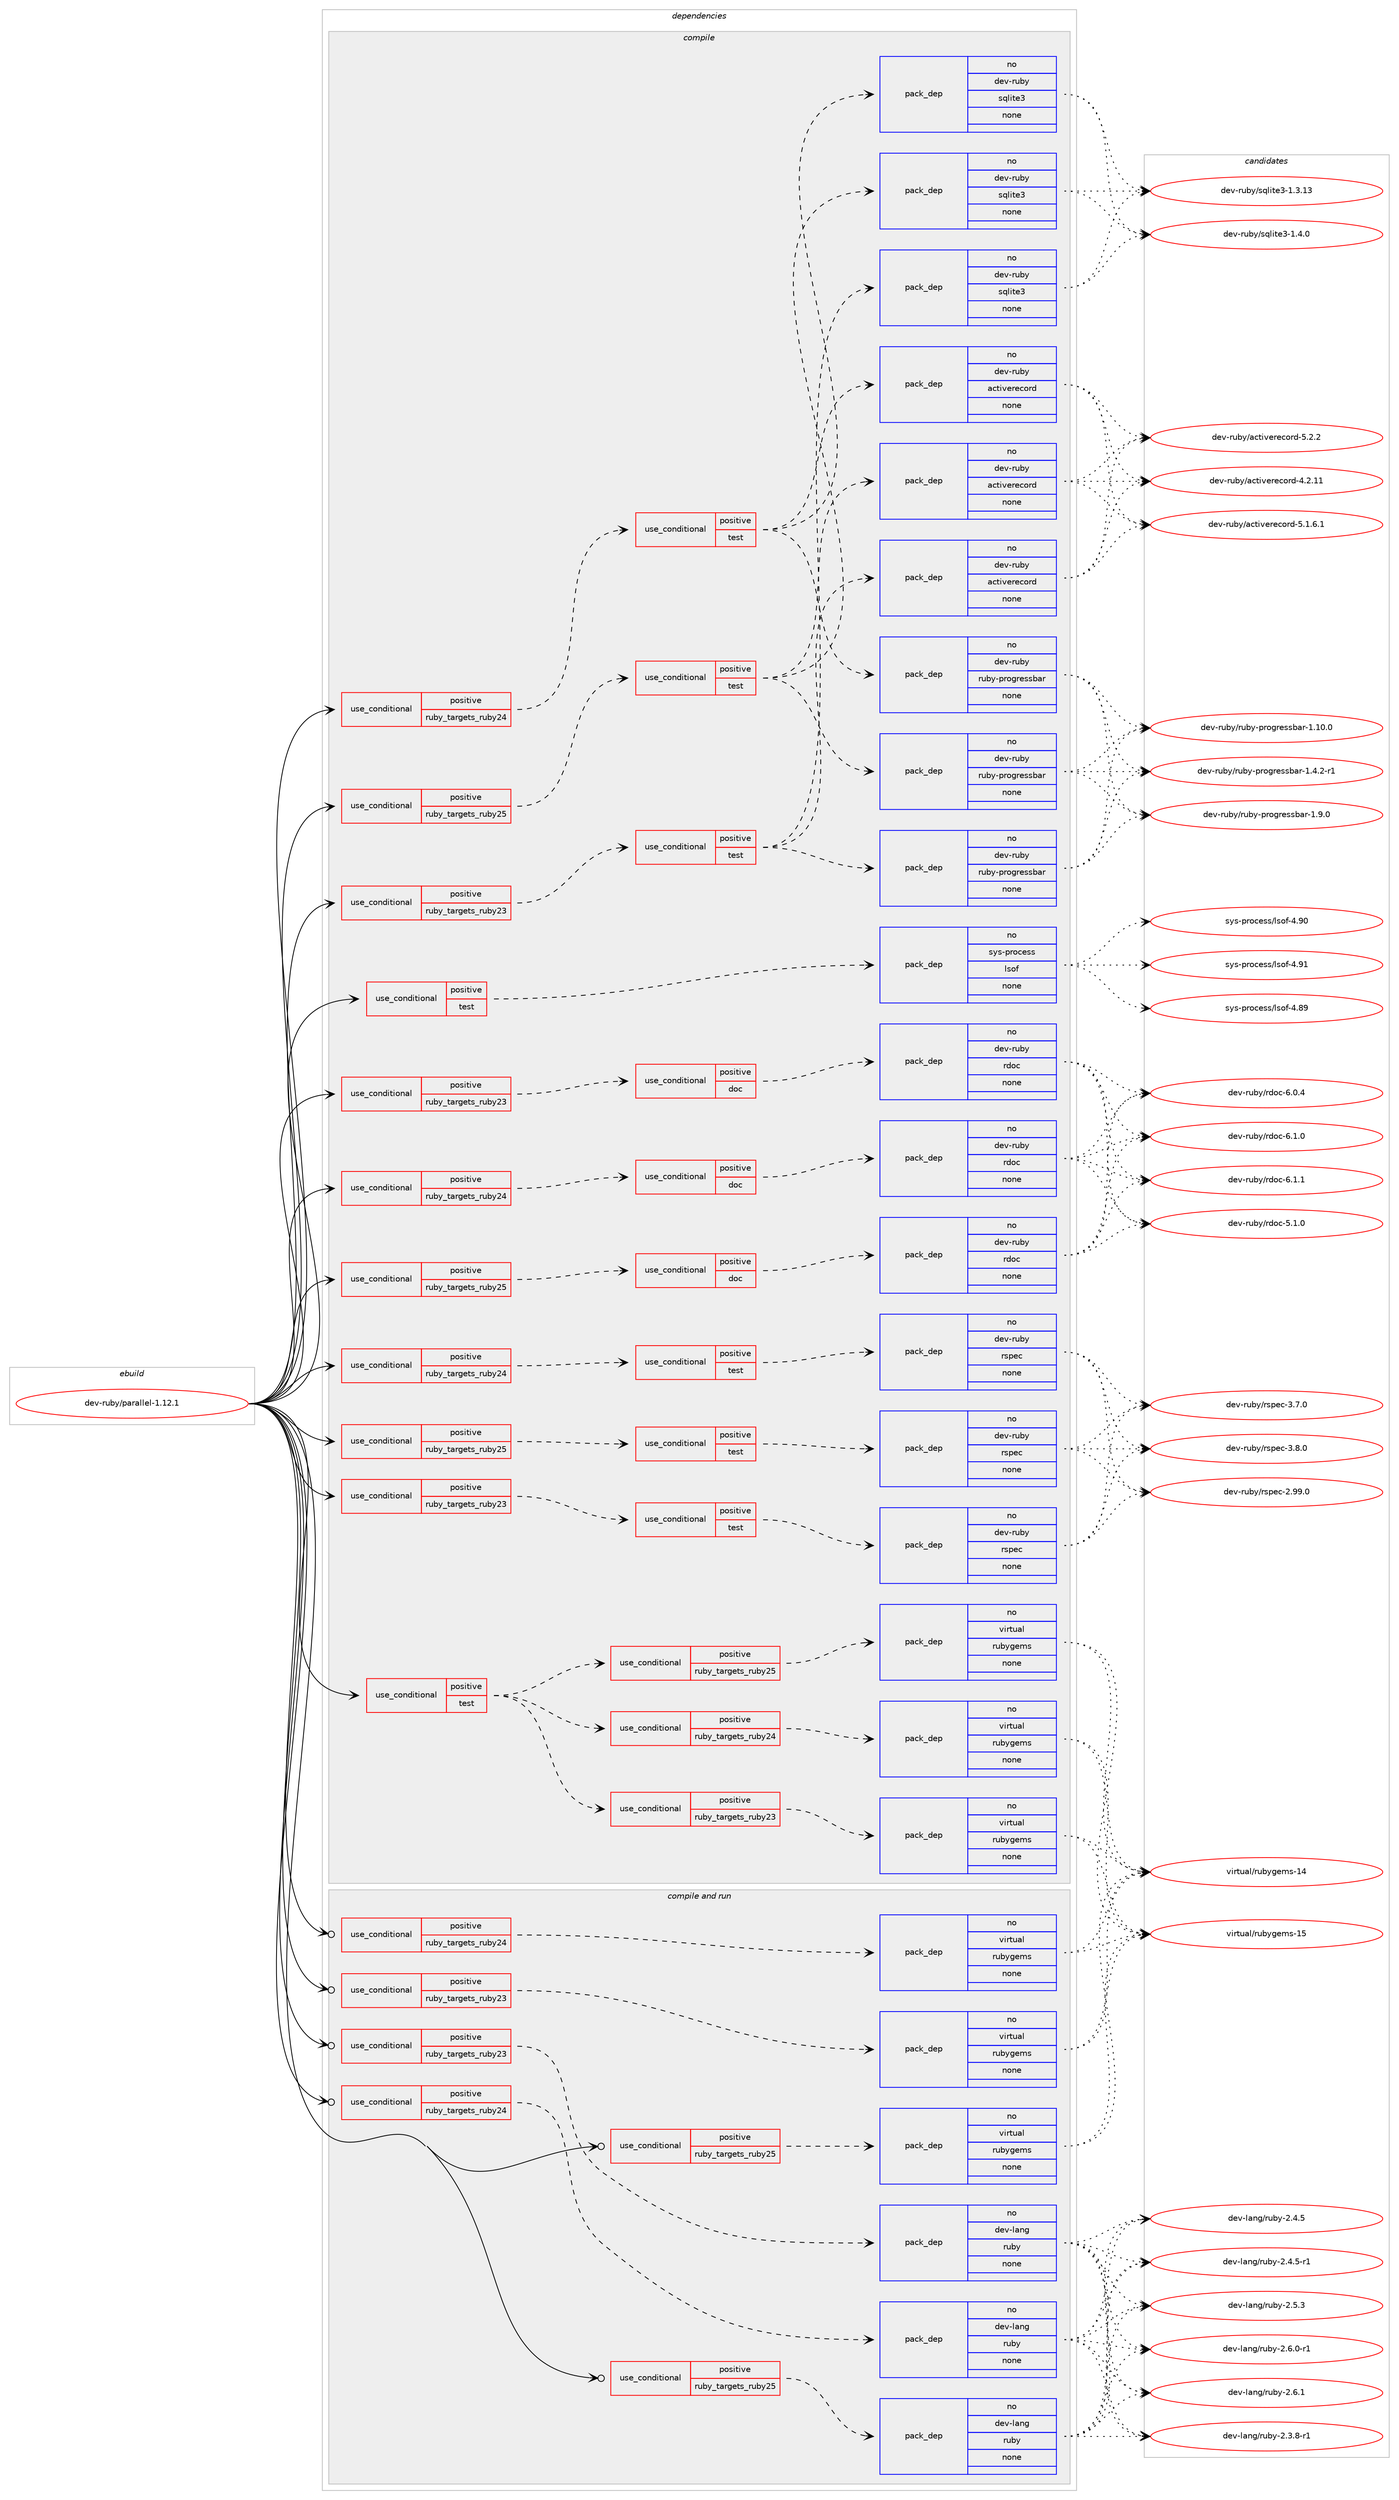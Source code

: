 digraph prolog {

# *************
# Graph options
# *************

newrank=true;
concentrate=true;
compound=true;
graph [rankdir=LR,fontname=Helvetica,fontsize=10,ranksep=1.5];#, ranksep=2.5, nodesep=0.2];
edge  [arrowhead=vee];
node  [fontname=Helvetica,fontsize=10];

# **********
# The ebuild
# **********

subgraph cluster_leftcol {
color=gray;
rank=same;
label=<<i>ebuild</i>>;
id [label="dev-ruby/parallel-1.12.1", color=red, width=4, href="../dev-ruby/parallel-1.12.1.svg"];
}

# ****************
# The dependencies
# ****************

subgraph cluster_midcol {
color=gray;
label=<<i>dependencies</i>>;
subgraph cluster_compile {
fillcolor="#eeeeee";
style=filled;
label=<<i>compile</i>>;
subgraph cond408557 {
dependency1509950 [label=<<TABLE BORDER="0" CELLBORDER="1" CELLSPACING="0" CELLPADDING="4"><TR><TD ROWSPAN="3" CELLPADDING="10">use_conditional</TD></TR><TR><TD>positive</TD></TR><TR><TD>ruby_targets_ruby23</TD></TR></TABLE>>, shape=none, color=red];
subgraph cond408558 {
dependency1509951 [label=<<TABLE BORDER="0" CELLBORDER="1" CELLSPACING="0" CELLPADDING="4"><TR><TD ROWSPAN="3" CELLPADDING="10">use_conditional</TD></TR><TR><TD>positive</TD></TR><TR><TD>doc</TD></TR></TABLE>>, shape=none, color=red];
subgraph pack1077887 {
dependency1509952 [label=<<TABLE BORDER="0" CELLBORDER="1" CELLSPACING="0" CELLPADDING="4" WIDTH="220"><TR><TD ROWSPAN="6" CELLPADDING="30">pack_dep</TD></TR><TR><TD WIDTH="110">no</TD></TR><TR><TD>dev-ruby</TD></TR><TR><TD>rdoc</TD></TR><TR><TD>none</TD></TR><TR><TD></TD></TR></TABLE>>, shape=none, color=blue];
}
dependency1509951:e -> dependency1509952:w [weight=20,style="dashed",arrowhead="vee"];
}
dependency1509950:e -> dependency1509951:w [weight=20,style="dashed",arrowhead="vee"];
}
id:e -> dependency1509950:w [weight=20,style="solid",arrowhead="vee"];
subgraph cond408559 {
dependency1509953 [label=<<TABLE BORDER="0" CELLBORDER="1" CELLSPACING="0" CELLPADDING="4"><TR><TD ROWSPAN="3" CELLPADDING="10">use_conditional</TD></TR><TR><TD>positive</TD></TR><TR><TD>ruby_targets_ruby23</TD></TR></TABLE>>, shape=none, color=red];
subgraph cond408560 {
dependency1509954 [label=<<TABLE BORDER="0" CELLBORDER="1" CELLSPACING="0" CELLPADDING="4"><TR><TD ROWSPAN="3" CELLPADDING="10">use_conditional</TD></TR><TR><TD>positive</TD></TR><TR><TD>test</TD></TR></TABLE>>, shape=none, color=red];
subgraph pack1077888 {
dependency1509955 [label=<<TABLE BORDER="0" CELLBORDER="1" CELLSPACING="0" CELLPADDING="4" WIDTH="220"><TR><TD ROWSPAN="6" CELLPADDING="30">pack_dep</TD></TR><TR><TD WIDTH="110">no</TD></TR><TR><TD>dev-ruby</TD></TR><TR><TD>rspec</TD></TR><TR><TD>none</TD></TR><TR><TD></TD></TR></TABLE>>, shape=none, color=blue];
}
dependency1509954:e -> dependency1509955:w [weight=20,style="dashed",arrowhead="vee"];
}
dependency1509953:e -> dependency1509954:w [weight=20,style="dashed",arrowhead="vee"];
}
id:e -> dependency1509953:w [weight=20,style="solid",arrowhead="vee"];
subgraph cond408561 {
dependency1509956 [label=<<TABLE BORDER="0" CELLBORDER="1" CELLSPACING="0" CELLPADDING="4"><TR><TD ROWSPAN="3" CELLPADDING="10">use_conditional</TD></TR><TR><TD>positive</TD></TR><TR><TD>ruby_targets_ruby23</TD></TR></TABLE>>, shape=none, color=red];
subgraph cond408562 {
dependency1509957 [label=<<TABLE BORDER="0" CELLBORDER="1" CELLSPACING="0" CELLPADDING="4"><TR><TD ROWSPAN="3" CELLPADDING="10">use_conditional</TD></TR><TR><TD>positive</TD></TR><TR><TD>test</TD></TR></TABLE>>, shape=none, color=red];
subgraph pack1077889 {
dependency1509958 [label=<<TABLE BORDER="0" CELLBORDER="1" CELLSPACING="0" CELLPADDING="4" WIDTH="220"><TR><TD ROWSPAN="6" CELLPADDING="30">pack_dep</TD></TR><TR><TD WIDTH="110">no</TD></TR><TR><TD>dev-ruby</TD></TR><TR><TD>ruby-progressbar</TD></TR><TR><TD>none</TD></TR><TR><TD></TD></TR></TABLE>>, shape=none, color=blue];
}
dependency1509957:e -> dependency1509958:w [weight=20,style="dashed",arrowhead="vee"];
subgraph pack1077890 {
dependency1509959 [label=<<TABLE BORDER="0" CELLBORDER="1" CELLSPACING="0" CELLPADDING="4" WIDTH="220"><TR><TD ROWSPAN="6" CELLPADDING="30">pack_dep</TD></TR><TR><TD WIDTH="110">no</TD></TR><TR><TD>dev-ruby</TD></TR><TR><TD>activerecord</TD></TR><TR><TD>none</TD></TR><TR><TD></TD></TR></TABLE>>, shape=none, color=blue];
}
dependency1509957:e -> dependency1509959:w [weight=20,style="dashed",arrowhead="vee"];
subgraph pack1077891 {
dependency1509960 [label=<<TABLE BORDER="0" CELLBORDER="1" CELLSPACING="0" CELLPADDING="4" WIDTH="220"><TR><TD ROWSPAN="6" CELLPADDING="30">pack_dep</TD></TR><TR><TD WIDTH="110">no</TD></TR><TR><TD>dev-ruby</TD></TR><TR><TD>sqlite3</TD></TR><TR><TD>none</TD></TR><TR><TD></TD></TR></TABLE>>, shape=none, color=blue];
}
dependency1509957:e -> dependency1509960:w [weight=20,style="dashed",arrowhead="vee"];
}
dependency1509956:e -> dependency1509957:w [weight=20,style="dashed",arrowhead="vee"];
}
id:e -> dependency1509956:w [weight=20,style="solid",arrowhead="vee"];
subgraph cond408563 {
dependency1509961 [label=<<TABLE BORDER="0" CELLBORDER="1" CELLSPACING="0" CELLPADDING="4"><TR><TD ROWSPAN="3" CELLPADDING="10">use_conditional</TD></TR><TR><TD>positive</TD></TR><TR><TD>ruby_targets_ruby24</TD></TR></TABLE>>, shape=none, color=red];
subgraph cond408564 {
dependency1509962 [label=<<TABLE BORDER="0" CELLBORDER="1" CELLSPACING="0" CELLPADDING="4"><TR><TD ROWSPAN="3" CELLPADDING="10">use_conditional</TD></TR><TR><TD>positive</TD></TR><TR><TD>doc</TD></TR></TABLE>>, shape=none, color=red];
subgraph pack1077892 {
dependency1509963 [label=<<TABLE BORDER="0" CELLBORDER="1" CELLSPACING="0" CELLPADDING="4" WIDTH="220"><TR><TD ROWSPAN="6" CELLPADDING="30">pack_dep</TD></TR><TR><TD WIDTH="110">no</TD></TR><TR><TD>dev-ruby</TD></TR><TR><TD>rdoc</TD></TR><TR><TD>none</TD></TR><TR><TD></TD></TR></TABLE>>, shape=none, color=blue];
}
dependency1509962:e -> dependency1509963:w [weight=20,style="dashed",arrowhead="vee"];
}
dependency1509961:e -> dependency1509962:w [weight=20,style="dashed",arrowhead="vee"];
}
id:e -> dependency1509961:w [weight=20,style="solid",arrowhead="vee"];
subgraph cond408565 {
dependency1509964 [label=<<TABLE BORDER="0" CELLBORDER="1" CELLSPACING="0" CELLPADDING="4"><TR><TD ROWSPAN="3" CELLPADDING="10">use_conditional</TD></TR><TR><TD>positive</TD></TR><TR><TD>ruby_targets_ruby24</TD></TR></TABLE>>, shape=none, color=red];
subgraph cond408566 {
dependency1509965 [label=<<TABLE BORDER="0" CELLBORDER="1" CELLSPACING="0" CELLPADDING="4"><TR><TD ROWSPAN="3" CELLPADDING="10">use_conditional</TD></TR><TR><TD>positive</TD></TR><TR><TD>test</TD></TR></TABLE>>, shape=none, color=red];
subgraph pack1077893 {
dependency1509966 [label=<<TABLE BORDER="0" CELLBORDER="1" CELLSPACING="0" CELLPADDING="4" WIDTH="220"><TR><TD ROWSPAN="6" CELLPADDING="30">pack_dep</TD></TR><TR><TD WIDTH="110">no</TD></TR><TR><TD>dev-ruby</TD></TR><TR><TD>rspec</TD></TR><TR><TD>none</TD></TR><TR><TD></TD></TR></TABLE>>, shape=none, color=blue];
}
dependency1509965:e -> dependency1509966:w [weight=20,style="dashed",arrowhead="vee"];
}
dependency1509964:e -> dependency1509965:w [weight=20,style="dashed",arrowhead="vee"];
}
id:e -> dependency1509964:w [weight=20,style="solid",arrowhead="vee"];
subgraph cond408567 {
dependency1509967 [label=<<TABLE BORDER="0" CELLBORDER="1" CELLSPACING="0" CELLPADDING="4"><TR><TD ROWSPAN="3" CELLPADDING="10">use_conditional</TD></TR><TR><TD>positive</TD></TR><TR><TD>ruby_targets_ruby24</TD></TR></TABLE>>, shape=none, color=red];
subgraph cond408568 {
dependency1509968 [label=<<TABLE BORDER="0" CELLBORDER="1" CELLSPACING="0" CELLPADDING="4"><TR><TD ROWSPAN="3" CELLPADDING="10">use_conditional</TD></TR><TR><TD>positive</TD></TR><TR><TD>test</TD></TR></TABLE>>, shape=none, color=red];
subgraph pack1077894 {
dependency1509969 [label=<<TABLE BORDER="0" CELLBORDER="1" CELLSPACING="0" CELLPADDING="4" WIDTH="220"><TR><TD ROWSPAN="6" CELLPADDING="30">pack_dep</TD></TR><TR><TD WIDTH="110">no</TD></TR><TR><TD>dev-ruby</TD></TR><TR><TD>ruby-progressbar</TD></TR><TR><TD>none</TD></TR><TR><TD></TD></TR></TABLE>>, shape=none, color=blue];
}
dependency1509968:e -> dependency1509969:w [weight=20,style="dashed",arrowhead="vee"];
subgraph pack1077895 {
dependency1509970 [label=<<TABLE BORDER="0" CELLBORDER="1" CELLSPACING="0" CELLPADDING="4" WIDTH="220"><TR><TD ROWSPAN="6" CELLPADDING="30">pack_dep</TD></TR><TR><TD WIDTH="110">no</TD></TR><TR><TD>dev-ruby</TD></TR><TR><TD>activerecord</TD></TR><TR><TD>none</TD></TR><TR><TD></TD></TR></TABLE>>, shape=none, color=blue];
}
dependency1509968:e -> dependency1509970:w [weight=20,style="dashed",arrowhead="vee"];
subgraph pack1077896 {
dependency1509971 [label=<<TABLE BORDER="0" CELLBORDER="1" CELLSPACING="0" CELLPADDING="4" WIDTH="220"><TR><TD ROWSPAN="6" CELLPADDING="30">pack_dep</TD></TR><TR><TD WIDTH="110">no</TD></TR><TR><TD>dev-ruby</TD></TR><TR><TD>sqlite3</TD></TR><TR><TD>none</TD></TR><TR><TD></TD></TR></TABLE>>, shape=none, color=blue];
}
dependency1509968:e -> dependency1509971:w [weight=20,style="dashed",arrowhead="vee"];
}
dependency1509967:e -> dependency1509968:w [weight=20,style="dashed",arrowhead="vee"];
}
id:e -> dependency1509967:w [weight=20,style="solid",arrowhead="vee"];
subgraph cond408569 {
dependency1509972 [label=<<TABLE BORDER="0" CELLBORDER="1" CELLSPACING="0" CELLPADDING="4"><TR><TD ROWSPAN="3" CELLPADDING="10">use_conditional</TD></TR><TR><TD>positive</TD></TR><TR><TD>ruby_targets_ruby25</TD></TR></TABLE>>, shape=none, color=red];
subgraph cond408570 {
dependency1509973 [label=<<TABLE BORDER="0" CELLBORDER="1" CELLSPACING="0" CELLPADDING="4"><TR><TD ROWSPAN="3" CELLPADDING="10">use_conditional</TD></TR><TR><TD>positive</TD></TR><TR><TD>doc</TD></TR></TABLE>>, shape=none, color=red];
subgraph pack1077897 {
dependency1509974 [label=<<TABLE BORDER="0" CELLBORDER="1" CELLSPACING="0" CELLPADDING="4" WIDTH="220"><TR><TD ROWSPAN="6" CELLPADDING="30">pack_dep</TD></TR><TR><TD WIDTH="110">no</TD></TR><TR><TD>dev-ruby</TD></TR><TR><TD>rdoc</TD></TR><TR><TD>none</TD></TR><TR><TD></TD></TR></TABLE>>, shape=none, color=blue];
}
dependency1509973:e -> dependency1509974:w [weight=20,style="dashed",arrowhead="vee"];
}
dependency1509972:e -> dependency1509973:w [weight=20,style="dashed",arrowhead="vee"];
}
id:e -> dependency1509972:w [weight=20,style="solid",arrowhead="vee"];
subgraph cond408571 {
dependency1509975 [label=<<TABLE BORDER="0" CELLBORDER="1" CELLSPACING="0" CELLPADDING="4"><TR><TD ROWSPAN="3" CELLPADDING="10">use_conditional</TD></TR><TR><TD>positive</TD></TR><TR><TD>ruby_targets_ruby25</TD></TR></TABLE>>, shape=none, color=red];
subgraph cond408572 {
dependency1509976 [label=<<TABLE BORDER="0" CELLBORDER="1" CELLSPACING="0" CELLPADDING="4"><TR><TD ROWSPAN="3" CELLPADDING="10">use_conditional</TD></TR><TR><TD>positive</TD></TR><TR><TD>test</TD></TR></TABLE>>, shape=none, color=red];
subgraph pack1077898 {
dependency1509977 [label=<<TABLE BORDER="0" CELLBORDER="1" CELLSPACING="0" CELLPADDING="4" WIDTH="220"><TR><TD ROWSPAN="6" CELLPADDING="30">pack_dep</TD></TR><TR><TD WIDTH="110">no</TD></TR><TR><TD>dev-ruby</TD></TR><TR><TD>rspec</TD></TR><TR><TD>none</TD></TR><TR><TD></TD></TR></TABLE>>, shape=none, color=blue];
}
dependency1509976:e -> dependency1509977:w [weight=20,style="dashed",arrowhead="vee"];
}
dependency1509975:e -> dependency1509976:w [weight=20,style="dashed",arrowhead="vee"];
}
id:e -> dependency1509975:w [weight=20,style="solid",arrowhead="vee"];
subgraph cond408573 {
dependency1509978 [label=<<TABLE BORDER="0" CELLBORDER="1" CELLSPACING="0" CELLPADDING="4"><TR><TD ROWSPAN="3" CELLPADDING="10">use_conditional</TD></TR><TR><TD>positive</TD></TR><TR><TD>ruby_targets_ruby25</TD></TR></TABLE>>, shape=none, color=red];
subgraph cond408574 {
dependency1509979 [label=<<TABLE BORDER="0" CELLBORDER="1" CELLSPACING="0" CELLPADDING="4"><TR><TD ROWSPAN="3" CELLPADDING="10">use_conditional</TD></TR><TR><TD>positive</TD></TR><TR><TD>test</TD></TR></TABLE>>, shape=none, color=red];
subgraph pack1077899 {
dependency1509980 [label=<<TABLE BORDER="0" CELLBORDER="1" CELLSPACING="0" CELLPADDING="4" WIDTH="220"><TR><TD ROWSPAN="6" CELLPADDING="30">pack_dep</TD></TR><TR><TD WIDTH="110">no</TD></TR><TR><TD>dev-ruby</TD></TR><TR><TD>ruby-progressbar</TD></TR><TR><TD>none</TD></TR><TR><TD></TD></TR></TABLE>>, shape=none, color=blue];
}
dependency1509979:e -> dependency1509980:w [weight=20,style="dashed",arrowhead="vee"];
subgraph pack1077900 {
dependency1509981 [label=<<TABLE BORDER="0" CELLBORDER="1" CELLSPACING="0" CELLPADDING="4" WIDTH="220"><TR><TD ROWSPAN="6" CELLPADDING="30">pack_dep</TD></TR><TR><TD WIDTH="110">no</TD></TR><TR><TD>dev-ruby</TD></TR><TR><TD>activerecord</TD></TR><TR><TD>none</TD></TR><TR><TD></TD></TR></TABLE>>, shape=none, color=blue];
}
dependency1509979:e -> dependency1509981:w [weight=20,style="dashed",arrowhead="vee"];
subgraph pack1077901 {
dependency1509982 [label=<<TABLE BORDER="0" CELLBORDER="1" CELLSPACING="0" CELLPADDING="4" WIDTH="220"><TR><TD ROWSPAN="6" CELLPADDING="30">pack_dep</TD></TR><TR><TD WIDTH="110">no</TD></TR><TR><TD>dev-ruby</TD></TR><TR><TD>sqlite3</TD></TR><TR><TD>none</TD></TR><TR><TD></TD></TR></TABLE>>, shape=none, color=blue];
}
dependency1509979:e -> dependency1509982:w [weight=20,style="dashed",arrowhead="vee"];
}
dependency1509978:e -> dependency1509979:w [weight=20,style="dashed",arrowhead="vee"];
}
id:e -> dependency1509978:w [weight=20,style="solid",arrowhead="vee"];
subgraph cond408575 {
dependency1509983 [label=<<TABLE BORDER="0" CELLBORDER="1" CELLSPACING="0" CELLPADDING="4"><TR><TD ROWSPAN="3" CELLPADDING="10">use_conditional</TD></TR><TR><TD>positive</TD></TR><TR><TD>test</TD></TR></TABLE>>, shape=none, color=red];
subgraph cond408576 {
dependency1509984 [label=<<TABLE BORDER="0" CELLBORDER="1" CELLSPACING="0" CELLPADDING="4"><TR><TD ROWSPAN="3" CELLPADDING="10">use_conditional</TD></TR><TR><TD>positive</TD></TR><TR><TD>ruby_targets_ruby23</TD></TR></TABLE>>, shape=none, color=red];
subgraph pack1077902 {
dependency1509985 [label=<<TABLE BORDER="0" CELLBORDER="1" CELLSPACING="0" CELLPADDING="4" WIDTH="220"><TR><TD ROWSPAN="6" CELLPADDING="30">pack_dep</TD></TR><TR><TD WIDTH="110">no</TD></TR><TR><TD>virtual</TD></TR><TR><TD>rubygems</TD></TR><TR><TD>none</TD></TR><TR><TD></TD></TR></TABLE>>, shape=none, color=blue];
}
dependency1509984:e -> dependency1509985:w [weight=20,style="dashed",arrowhead="vee"];
}
dependency1509983:e -> dependency1509984:w [weight=20,style="dashed",arrowhead="vee"];
subgraph cond408577 {
dependency1509986 [label=<<TABLE BORDER="0" CELLBORDER="1" CELLSPACING="0" CELLPADDING="4"><TR><TD ROWSPAN="3" CELLPADDING="10">use_conditional</TD></TR><TR><TD>positive</TD></TR><TR><TD>ruby_targets_ruby24</TD></TR></TABLE>>, shape=none, color=red];
subgraph pack1077903 {
dependency1509987 [label=<<TABLE BORDER="0" CELLBORDER="1" CELLSPACING="0" CELLPADDING="4" WIDTH="220"><TR><TD ROWSPAN="6" CELLPADDING="30">pack_dep</TD></TR><TR><TD WIDTH="110">no</TD></TR><TR><TD>virtual</TD></TR><TR><TD>rubygems</TD></TR><TR><TD>none</TD></TR><TR><TD></TD></TR></TABLE>>, shape=none, color=blue];
}
dependency1509986:e -> dependency1509987:w [weight=20,style="dashed",arrowhead="vee"];
}
dependency1509983:e -> dependency1509986:w [weight=20,style="dashed",arrowhead="vee"];
subgraph cond408578 {
dependency1509988 [label=<<TABLE BORDER="0" CELLBORDER="1" CELLSPACING="0" CELLPADDING="4"><TR><TD ROWSPAN="3" CELLPADDING="10">use_conditional</TD></TR><TR><TD>positive</TD></TR><TR><TD>ruby_targets_ruby25</TD></TR></TABLE>>, shape=none, color=red];
subgraph pack1077904 {
dependency1509989 [label=<<TABLE BORDER="0" CELLBORDER="1" CELLSPACING="0" CELLPADDING="4" WIDTH="220"><TR><TD ROWSPAN="6" CELLPADDING="30">pack_dep</TD></TR><TR><TD WIDTH="110">no</TD></TR><TR><TD>virtual</TD></TR><TR><TD>rubygems</TD></TR><TR><TD>none</TD></TR><TR><TD></TD></TR></TABLE>>, shape=none, color=blue];
}
dependency1509988:e -> dependency1509989:w [weight=20,style="dashed",arrowhead="vee"];
}
dependency1509983:e -> dependency1509988:w [weight=20,style="dashed",arrowhead="vee"];
}
id:e -> dependency1509983:w [weight=20,style="solid",arrowhead="vee"];
subgraph cond408579 {
dependency1509990 [label=<<TABLE BORDER="0" CELLBORDER="1" CELLSPACING="0" CELLPADDING="4"><TR><TD ROWSPAN="3" CELLPADDING="10">use_conditional</TD></TR><TR><TD>positive</TD></TR><TR><TD>test</TD></TR></TABLE>>, shape=none, color=red];
subgraph pack1077905 {
dependency1509991 [label=<<TABLE BORDER="0" CELLBORDER="1" CELLSPACING="0" CELLPADDING="4" WIDTH="220"><TR><TD ROWSPAN="6" CELLPADDING="30">pack_dep</TD></TR><TR><TD WIDTH="110">no</TD></TR><TR><TD>sys-process</TD></TR><TR><TD>lsof</TD></TR><TR><TD>none</TD></TR><TR><TD></TD></TR></TABLE>>, shape=none, color=blue];
}
dependency1509990:e -> dependency1509991:w [weight=20,style="dashed",arrowhead="vee"];
}
id:e -> dependency1509990:w [weight=20,style="solid",arrowhead="vee"];
}
subgraph cluster_compileandrun {
fillcolor="#eeeeee";
style=filled;
label=<<i>compile and run</i>>;
subgraph cond408580 {
dependency1509992 [label=<<TABLE BORDER="0" CELLBORDER="1" CELLSPACING="0" CELLPADDING="4"><TR><TD ROWSPAN="3" CELLPADDING="10">use_conditional</TD></TR><TR><TD>positive</TD></TR><TR><TD>ruby_targets_ruby23</TD></TR></TABLE>>, shape=none, color=red];
subgraph pack1077906 {
dependency1509993 [label=<<TABLE BORDER="0" CELLBORDER="1" CELLSPACING="0" CELLPADDING="4" WIDTH="220"><TR><TD ROWSPAN="6" CELLPADDING="30">pack_dep</TD></TR><TR><TD WIDTH="110">no</TD></TR><TR><TD>dev-lang</TD></TR><TR><TD>ruby</TD></TR><TR><TD>none</TD></TR><TR><TD></TD></TR></TABLE>>, shape=none, color=blue];
}
dependency1509992:e -> dependency1509993:w [weight=20,style="dashed",arrowhead="vee"];
}
id:e -> dependency1509992:w [weight=20,style="solid",arrowhead="odotvee"];
subgraph cond408581 {
dependency1509994 [label=<<TABLE BORDER="0" CELLBORDER="1" CELLSPACING="0" CELLPADDING="4"><TR><TD ROWSPAN="3" CELLPADDING="10">use_conditional</TD></TR><TR><TD>positive</TD></TR><TR><TD>ruby_targets_ruby23</TD></TR></TABLE>>, shape=none, color=red];
subgraph pack1077907 {
dependency1509995 [label=<<TABLE BORDER="0" CELLBORDER="1" CELLSPACING="0" CELLPADDING="4" WIDTH="220"><TR><TD ROWSPAN="6" CELLPADDING="30">pack_dep</TD></TR><TR><TD WIDTH="110">no</TD></TR><TR><TD>virtual</TD></TR><TR><TD>rubygems</TD></TR><TR><TD>none</TD></TR><TR><TD></TD></TR></TABLE>>, shape=none, color=blue];
}
dependency1509994:e -> dependency1509995:w [weight=20,style="dashed",arrowhead="vee"];
}
id:e -> dependency1509994:w [weight=20,style="solid",arrowhead="odotvee"];
subgraph cond408582 {
dependency1509996 [label=<<TABLE BORDER="0" CELLBORDER="1" CELLSPACING="0" CELLPADDING="4"><TR><TD ROWSPAN="3" CELLPADDING="10">use_conditional</TD></TR><TR><TD>positive</TD></TR><TR><TD>ruby_targets_ruby24</TD></TR></TABLE>>, shape=none, color=red];
subgraph pack1077908 {
dependency1509997 [label=<<TABLE BORDER="0" CELLBORDER="1" CELLSPACING="0" CELLPADDING="4" WIDTH="220"><TR><TD ROWSPAN="6" CELLPADDING="30">pack_dep</TD></TR><TR><TD WIDTH="110">no</TD></TR><TR><TD>dev-lang</TD></TR><TR><TD>ruby</TD></TR><TR><TD>none</TD></TR><TR><TD></TD></TR></TABLE>>, shape=none, color=blue];
}
dependency1509996:e -> dependency1509997:w [weight=20,style="dashed",arrowhead="vee"];
}
id:e -> dependency1509996:w [weight=20,style="solid",arrowhead="odotvee"];
subgraph cond408583 {
dependency1509998 [label=<<TABLE BORDER="0" CELLBORDER="1" CELLSPACING="0" CELLPADDING="4"><TR><TD ROWSPAN="3" CELLPADDING="10">use_conditional</TD></TR><TR><TD>positive</TD></TR><TR><TD>ruby_targets_ruby24</TD></TR></TABLE>>, shape=none, color=red];
subgraph pack1077909 {
dependency1509999 [label=<<TABLE BORDER="0" CELLBORDER="1" CELLSPACING="0" CELLPADDING="4" WIDTH="220"><TR><TD ROWSPAN="6" CELLPADDING="30">pack_dep</TD></TR><TR><TD WIDTH="110">no</TD></TR><TR><TD>virtual</TD></TR><TR><TD>rubygems</TD></TR><TR><TD>none</TD></TR><TR><TD></TD></TR></TABLE>>, shape=none, color=blue];
}
dependency1509998:e -> dependency1509999:w [weight=20,style="dashed",arrowhead="vee"];
}
id:e -> dependency1509998:w [weight=20,style="solid",arrowhead="odotvee"];
subgraph cond408584 {
dependency1510000 [label=<<TABLE BORDER="0" CELLBORDER="1" CELLSPACING="0" CELLPADDING="4"><TR><TD ROWSPAN="3" CELLPADDING="10">use_conditional</TD></TR><TR><TD>positive</TD></TR><TR><TD>ruby_targets_ruby25</TD></TR></TABLE>>, shape=none, color=red];
subgraph pack1077910 {
dependency1510001 [label=<<TABLE BORDER="0" CELLBORDER="1" CELLSPACING="0" CELLPADDING="4" WIDTH="220"><TR><TD ROWSPAN="6" CELLPADDING="30">pack_dep</TD></TR><TR><TD WIDTH="110">no</TD></TR><TR><TD>dev-lang</TD></TR><TR><TD>ruby</TD></TR><TR><TD>none</TD></TR><TR><TD></TD></TR></TABLE>>, shape=none, color=blue];
}
dependency1510000:e -> dependency1510001:w [weight=20,style="dashed",arrowhead="vee"];
}
id:e -> dependency1510000:w [weight=20,style="solid",arrowhead="odotvee"];
subgraph cond408585 {
dependency1510002 [label=<<TABLE BORDER="0" CELLBORDER="1" CELLSPACING="0" CELLPADDING="4"><TR><TD ROWSPAN="3" CELLPADDING="10">use_conditional</TD></TR><TR><TD>positive</TD></TR><TR><TD>ruby_targets_ruby25</TD></TR></TABLE>>, shape=none, color=red];
subgraph pack1077911 {
dependency1510003 [label=<<TABLE BORDER="0" CELLBORDER="1" CELLSPACING="0" CELLPADDING="4" WIDTH="220"><TR><TD ROWSPAN="6" CELLPADDING="30">pack_dep</TD></TR><TR><TD WIDTH="110">no</TD></TR><TR><TD>virtual</TD></TR><TR><TD>rubygems</TD></TR><TR><TD>none</TD></TR><TR><TD></TD></TR></TABLE>>, shape=none, color=blue];
}
dependency1510002:e -> dependency1510003:w [weight=20,style="dashed",arrowhead="vee"];
}
id:e -> dependency1510002:w [weight=20,style="solid",arrowhead="odotvee"];
}
subgraph cluster_run {
fillcolor="#eeeeee";
style=filled;
label=<<i>run</i>>;
}
}

# **************
# The candidates
# **************

subgraph cluster_choices {
rank=same;
color=gray;
label=<<i>candidates</i>>;

subgraph choice1077887 {
color=black;
nodesep=1;
choice10010111845114117981214711410011199455346494648 [label="dev-ruby/rdoc-5.1.0", color=red, width=4,href="../dev-ruby/rdoc-5.1.0.svg"];
choice10010111845114117981214711410011199455446484652 [label="dev-ruby/rdoc-6.0.4", color=red, width=4,href="../dev-ruby/rdoc-6.0.4.svg"];
choice10010111845114117981214711410011199455446494648 [label="dev-ruby/rdoc-6.1.0", color=red, width=4,href="../dev-ruby/rdoc-6.1.0.svg"];
choice10010111845114117981214711410011199455446494649 [label="dev-ruby/rdoc-6.1.1", color=red, width=4,href="../dev-ruby/rdoc-6.1.1.svg"];
dependency1509952:e -> choice10010111845114117981214711410011199455346494648:w [style=dotted,weight="100"];
dependency1509952:e -> choice10010111845114117981214711410011199455446484652:w [style=dotted,weight="100"];
dependency1509952:e -> choice10010111845114117981214711410011199455446494648:w [style=dotted,weight="100"];
dependency1509952:e -> choice10010111845114117981214711410011199455446494649:w [style=dotted,weight="100"];
}
subgraph choice1077888 {
color=black;
nodesep=1;
choice1001011184511411798121471141151121019945504657574648 [label="dev-ruby/rspec-2.99.0", color=red, width=4,href="../dev-ruby/rspec-2.99.0.svg"];
choice10010111845114117981214711411511210199455146554648 [label="dev-ruby/rspec-3.7.0", color=red, width=4,href="../dev-ruby/rspec-3.7.0.svg"];
choice10010111845114117981214711411511210199455146564648 [label="dev-ruby/rspec-3.8.0", color=red, width=4,href="../dev-ruby/rspec-3.8.0.svg"];
dependency1509955:e -> choice1001011184511411798121471141151121019945504657574648:w [style=dotted,weight="100"];
dependency1509955:e -> choice10010111845114117981214711411511210199455146554648:w [style=dotted,weight="100"];
dependency1509955:e -> choice10010111845114117981214711411511210199455146564648:w [style=dotted,weight="100"];
}
subgraph choice1077889 {
color=black;
nodesep=1;
choice1001011184511411798121471141179812145112114111103114101115115989711445494649484648 [label="dev-ruby/ruby-progressbar-1.10.0", color=red, width=4,href="../dev-ruby/ruby-progressbar-1.10.0.svg"];
choice100101118451141179812147114117981214511211411110311410111511598971144549465246504511449 [label="dev-ruby/ruby-progressbar-1.4.2-r1", color=red, width=4,href="../dev-ruby/ruby-progressbar-1.4.2-r1.svg"];
choice10010111845114117981214711411798121451121141111031141011151159897114454946574648 [label="dev-ruby/ruby-progressbar-1.9.0", color=red, width=4,href="../dev-ruby/ruby-progressbar-1.9.0.svg"];
dependency1509958:e -> choice1001011184511411798121471141179812145112114111103114101115115989711445494649484648:w [style=dotted,weight="100"];
dependency1509958:e -> choice100101118451141179812147114117981214511211411110311410111511598971144549465246504511449:w [style=dotted,weight="100"];
dependency1509958:e -> choice10010111845114117981214711411798121451121141111031141011151159897114454946574648:w [style=dotted,weight="100"];
}
subgraph choice1077890 {
color=black;
nodesep=1;
choice10010111845114117981214797991161051181011141019911111410045524650464949 [label="dev-ruby/activerecord-4.2.11", color=red, width=4,href="../dev-ruby/activerecord-4.2.11.svg"];
choice1001011184511411798121479799116105118101114101991111141004553464946544649 [label="dev-ruby/activerecord-5.1.6.1", color=red, width=4,href="../dev-ruby/activerecord-5.1.6.1.svg"];
choice100101118451141179812147979911610511810111410199111114100455346504650 [label="dev-ruby/activerecord-5.2.2", color=red, width=4,href="../dev-ruby/activerecord-5.2.2.svg"];
dependency1509959:e -> choice10010111845114117981214797991161051181011141019911111410045524650464949:w [style=dotted,weight="100"];
dependency1509959:e -> choice1001011184511411798121479799116105118101114101991111141004553464946544649:w [style=dotted,weight="100"];
dependency1509959:e -> choice100101118451141179812147979911610511810111410199111114100455346504650:w [style=dotted,weight="100"];
}
subgraph choice1077891 {
color=black;
nodesep=1;
choice1001011184511411798121471151131081051161015145494651464951 [label="dev-ruby/sqlite3-1.3.13", color=red, width=4,href="../dev-ruby/sqlite3-1.3.13.svg"];
choice10010111845114117981214711511310810511610151454946524648 [label="dev-ruby/sqlite3-1.4.0", color=red, width=4,href="../dev-ruby/sqlite3-1.4.0.svg"];
dependency1509960:e -> choice1001011184511411798121471151131081051161015145494651464951:w [style=dotted,weight="100"];
dependency1509960:e -> choice10010111845114117981214711511310810511610151454946524648:w [style=dotted,weight="100"];
}
subgraph choice1077892 {
color=black;
nodesep=1;
choice10010111845114117981214711410011199455346494648 [label="dev-ruby/rdoc-5.1.0", color=red, width=4,href="../dev-ruby/rdoc-5.1.0.svg"];
choice10010111845114117981214711410011199455446484652 [label="dev-ruby/rdoc-6.0.4", color=red, width=4,href="../dev-ruby/rdoc-6.0.4.svg"];
choice10010111845114117981214711410011199455446494648 [label="dev-ruby/rdoc-6.1.0", color=red, width=4,href="../dev-ruby/rdoc-6.1.0.svg"];
choice10010111845114117981214711410011199455446494649 [label="dev-ruby/rdoc-6.1.1", color=red, width=4,href="../dev-ruby/rdoc-6.1.1.svg"];
dependency1509963:e -> choice10010111845114117981214711410011199455346494648:w [style=dotted,weight="100"];
dependency1509963:e -> choice10010111845114117981214711410011199455446484652:w [style=dotted,weight="100"];
dependency1509963:e -> choice10010111845114117981214711410011199455446494648:w [style=dotted,weight="100"];
dependency1509963:e -> choice10010111845114117981214711410011199455446494649:w [style=dotted,weight="100"];
}
subgraph choice1077893 {
color=black;
nodesep=1;
choice1001011184511411798121471141151121019945504657574648 [label="dev-ruby/rspec-2.99.0", color=red, width=4,href="../dev-ruby/rspec-2.99.0.svg"];
choice10010111845114117981214711411511210199455146554648 [label="dev-ruby/rspec-3.7.0", color=red, width=4,href="../dev-ruby/rspec-3.7.0.svg"];
choice10010111845114117981214711411511210199455146564648 [label="dev-ruby/rspec-3.8.0", color=red, width=4,href="../dev-ruby/rspec-3.8.0.svg"];
dependency1509966:e -> choice1001011184511411798121471141151121019945504657574648:w [style=dotted,weight="100"];
dependency1509966:e -> choice10010111845114117981214711411511210199455146554648:w [style=dotted,weight="100"];
dependency1509966:e -> choice10010111845114117981214711411511210199455146564648:w [style=dotted,weight="100"];
}
subgraph choice1077894 {
color=black;
nodesep=1;
choice1001011184511411798121471141179812145112114111103114101115115989711445494649484648 [label="dev-ruby/ruby-progressbar-1.10.0", color=red, width=4,href="../dev-ruby/ruby-progressbar-1.10.0.svg"];
choice100101118451141179812147114117981214511211411110311410111511598971144549465246504511449 [label="dev-ruby/ruby-progressbar-1.4.2-r1", color=red, width=4,href="../dev-ruby/ruby-progressbar-1.4.2-r1.svg"];
choice10010111845114117981214711411798121451121141111031141011151159897114454946574648 [label="dev-ruby/ruby-progressbar-1.9.0", color=red, width=4,href="../dev-ruby/ruby-progressbar-1.9.0.svg"];
dependency1509969:e -> choice1001011184511411798121471141179812145112114111103114101115115989711445494649484648:w [style=dotted,weight="100"];
dependency1509969:e -> choice100101118451141179812147114117981214511211411110311410111511598971144549465246504511449:w [style=dotted,weight="100"];
dependency1509969:e -> choice10010111845114117981214711411798121451121141111031141011151159897114454946574648:w [style=dotted,weight="100"];
}
subgraph choice1077895 {
color=black;
nodesep=1;
choice10010111845114117981214797991161051181011141019911111410045524650464949 [label="dev-ruby/activerecord-4.2.11", color=red, width=4,href="../dev-ruby/activerecord-4.2.11.svg"];
choice1001011184511411798121479799116105118101114101991111141004553464946544649 [label="dev-ruby/activerecord-5.1.6.1", color=red, width=4,href="../dev-ruby/activerecord-5.1.6.1.svg"];
choice100101118451141179812147979911610511810111410199111114100455346504650 [label="dev-ruby/activerecord-5.2.2", color=red, width=4,href="../dev-ruby/activerecord-5.2.2.svg"];
dependency1509970:e -> choice10010111845114117981214797991161051181011141019911111410045524650464949:w [style=dotted,weight="100"];
dependency1509970:e -> choice1001011184511411798121479799116105118101114101991111141004553464946544649:w [style=dotted,weight="100"];
dependency1509970:e -> choice100101118451141179812147979911610511810111410199111114100455346504650:w [style=dotted,weight="100"];
}
subgraph choice1077896 {
color=black;
nodesep=1;
choice1001011184511411798121471151131081051161015145494651464951 [label="dev-ruby/sqlite3-1.3.13", color=red, width=4,href="../dev-ruby/sqlite3-1.3.13.svg"];
choice10010111845114117981214711511310810511610151454946524648 [label="dev-ruby/sqlite3-1.4.0", color=red, width=4,href="../dev-ruby/sqlite3-1.4.0.svg"];
dependency1509971:e -> choice1001011184511411798121471151131081051161015145494651464951:w [style=dotted,weight="100"];
dependency1509971:e -> choice10010111845114117981214711511310810511610151454946524648:w [style=dotted,weight="100"];
}
subgraph choice1077897 {
color=black;
nodesep=1;
choice10010111845114117981214711410011199455346494648 [label="dev-ruby/rdoc-5.1.0", color=red, width=4,href="../dev-ruby/rdoc-5.1.0.svg"];
choice10010111845114117981214711410011199455446484652 [label="dev-ruby/rdoc-6.0.4", color=red, width=4,href="../dev-ruby/rdoc-6.0.4.svg"];
choice10010111845114117981214711410011199455446494648 [label="dev-ruby/rdoc-6.1.0", color=red, width=4,href="../dev-ruby/rdoc-6.1.0.svg"];
choice10010111845114117981214711410011199455446494649 [label="dev-ruby/rdoc-6.1.1", color=red, width=4,href="../dev-ruby/rdoc-6.1.1.svg"];
dependency1509974:e -> choice10010111845114117981214711410011199455346494648:w [style=dotted,weight="100"];
dependency1509974:e -> choice10010111845114117981214711410011199455446484652:w [style=dotted,weight="100"];
dependency1509974:e -> choice10010111845114117981214711410011199455446494648:w [style=dotted,weight="100"];
dependency1509974:e -> choice10010111845114117981214711410011199455446494649:w [style=dotted,weight="100"];
}
subgraph choice1077898 {
color=black;
nodesep=1;
choice1001011184511411798121471141151121019945504657574648 [label="dev-ruby/rspec-2.99.0", color=red, width=4,href="../dev-ruby/rspec-2.99.0.svg"];
choice10010111845114117981214711411511210199455146554648 [label="dev-ruby/rspec-3.7.0", color=red, width=4,href="../dev-ruby/rspec-3.7.0.svg"];
choice10010111845114117981214711411511210199455146564648 [label="dev-ruby/rspec-3.8.0", color=red, width=4,href="../dev-ruby/rspec-3.8.0.svg"];
dependency1509977:e -> choice1001011184511411798121471141151121019945504657574648:w [style=dotted,weight="100"];
dependency1509977:e -> choice10010111845114117981214711411511210199455146554648:w [style=dotted,weight="100"];
dependency1509977:e -> choice10010111845114117981214711411511210199455146564648:w [style=dotted,weight="100"];
}
subgraph choice1077899 {
color=black;
nodesep=1;
choice1001011184511411798121471141179812145112114111103114101115115989711445494649484648 [label="dev-ruby/ruby-progressbar-1.10.0", color=red, width=4,href="../dev-ruby/ruby-progressbar-1.10.0.svg"];
choice100101118451141179812147114117981214511211411110311410111511598971144549465246504511449 [label="dev-ruby/ruby-progressbar-1.4.2-r1", color=red, width=4,href="../dev-ruby/ruby-progressbar-1.4.2-r1.svg"];
choice10010111845114117981214711411798121451121141111031141011151159897114454946574648 [label="dev-ruby/ruby-progressbar-1.9.0", color=red, width=4,href="../dev-ruby/ruby-progressbar-1.9.0.svg"];
dependency1509980:e -> choice1001011184511411798121471141179812145112114111103114101115115989711445494649484648:w [style=dotted,weight="100"];
dependency1509980:e -> choice100101118451141179812147114117981214511211411110311410111511598971144549465246504511449:w [style=dotted,weight="100"];
dependency1509980:e -> choice10010111845114117981214711411798121451121141111031141011151159897114454946574648:w [style=dotted,weight="100"];
}
subgraph choice1077900 {
color=black;
nodesep=1;
choice10010111845114117981214797991161051181011141019911111410045524650464949 [label="dev-ruby/activerecord-4.2.11", color=red, width=4,href="../dev-ruby/activerecord-4.2.11.svg"];
choice1001011184511411798121479799116105118101114101991111141004553464946544649 [label="dev-ruby/activerecord-5.1.6.1", color=red, width=4,href="../dev-ruby/activerecord-5.1.6.1.svg"];
choice100101118451141179812147979911610511810111410199111114100455346504650 [label="dev-ruby/activerecord-5.2.2", color=red, width=4,href="../dev-ruby/activerecord-5.2.2.svg"];
dependency1509981:e -> choice10010111845114117981214797991161051181011141019911111410045524650464949:w [style=dotted,weight="100"];
dependency1509981:e -> choice1001011184511411798121479799116105118101114101991111141004553464946544649:w [style=dotted,weight="100"];
dependency1509981:e -> choice100101118451141179812147979911610511810111410199111114100455346504650:w [style=dotted,weight="100"];
}
subgraph choice1077901 {
color=black;
nodesep=1;
choice1001011184511411798121471151131081051161015145494651464951 [label="dev-ruby/sqlite3-1.3.13", color=red, width=4,href="../dev-ruby/sqlite3-1.3.13.svg"];
choice10010111845114117981214711511310810511610151454946524648 [label="dev-ruby/sqlite3-1.4.0", color=red, width=4,href="../dev-ruby/sqlite3-1.4.0.svg"];
dependency1509982:e -> choice1001011184511411798121471151131081051161015145494651464951:w [style=dotted,weight="100"];
dependency1509982:e -> choice10010111845114117981214711511310810511610151454946524648:w [style=dotted,weight="100"];
}
subgraph choice1077902 {
color=black;
nodesep=1;
choice118105114116117971084711411798121103101109115454952 [label="virtual/rubygems-14", color=red, width=4,href="../virtual/rubygems-14.svg"];
choice118105114116117971084711411798121103101109115454953 [label="virtual/rubygems-15", color=red, width=4,href="../virtual/rubygems-15.svg"];
dependency1509985:e -> choice118105114116117971084711411798121103101109115454952:w [style=dotted,weight="100"];
dependency1509985:e -> choice118105114116117971084711411798121103101109115454953:w [style=dotted,weight="100"];
}
subgraph choice1077903 {
color=black;
nodesep=1;
choice118105114116117971084711411798121103101109115454952 [label="virtual/rubygems-14", color=red, width=4,href="../virtual/rubygems-14.svg"];
choice118105114116117971084711411798121103101109115454953 [label="virtual/rubygems-15", color=red, width=4,href="../virtual/rubygems-15.svg"];
dependency1509987:e -> choice118105114116117971084711411798121103101109115454952:w [style=dotted,weight="100"];
dependency1509987:e -> choice118105114116117971084711411798121103101109115454953:w [style=dotted,weight="100"];
}
subgraph choice1077904 {
color=black;
nodesep=1;
choice118105114116117971084711411798121103101109115454952 [label="virtual/rubygems-14", color=red, width=4,href="../virtual/rubygems-14.svg"];
choice118105114116117971084711411798121103101109115454953 [label="virtual/rubygems-15", color=red, width=4,href="../virtual/rubygems-15.svg"];
dependency1509989:e -> choice118105114116117971084711411798121103101109115454952:w [style=dotted,weight="100"];
dependency1509989:e -> choice118105114116117971084711411798121103101109115454953:w [style=dotted,weight="100"];
}
subgraph choice1077905 {
color=black;
nodesep=1;
choice1151211154511211411199101115115471081151111024552465657 [label="sys-process/lsof-4.89", color=red, width=4,href="../sys-process/lsof-4.89.svg"];
choice1151211154511211411199101115115471081151111024552465748 [label="sys-process/lsof-4.90", color=red, width=4,href="../sys-process/lsof-4.90.svg"];
choice1151211154511211411199101115115471081151111024552465749 [label="sys-process/lsof-4.91", color=red, width=4,href="../sys-process/lsof-4.91.svg"];
dependency1509991:e -> choice1151211154511211411199101115115471081151111024552465657:w [style=dotted,weight="100"];
dependency1509991:e -> choice1151211154511211411199101115115471081151111024552465748:w [style=dotted,weight="100"];
dependency1509991:e -> choice1151211154511211411199101115115471081151111024552465749:w [style=dotted,weight="100"];
}
subgraph choice1077906 {
color=black;
nodesep=1;
choice100101118451089711010347114117981214550465146564511449 [label="dev-lang/ruby-2.3.8-r1", color=red, width=4,href="../dev-lang/ruby-2.3.8-r1.svg"];
choice10010111845108971101034711411798121455046524653 [label="dev-lang/ruby-2.4.5", color=red, width=4,href="../dev-lang/ruby-2.4.5.svg"];
choice100101118451089711010347114117981214550465246534511449 [label="dev-lang/ruby-2.4.5-r1", color=red, width=4,href="../dev-lang/ruby-2.4.5-r1.svg"];
choice10010111845108971101034711411798121455046534651 [label="dev-lang/ruby-2.5.3", color=red, width=4,href="../dev-lang/ruby-2.5.3.svg"];
choice100101118451089711010347114117981214550465446484511449 [label="dev-lang/ruby-2.6.0-r1", color=red, width=4,href="../dev-lang/ruby-2.6.0-r1.svg"];
choice10010111845108971101034711411798121455046544649 [label="dev-lang/ruby-2.6.1", color=red, width=4,href="../dev-lang/ruby-2.6.1.svg"];
dependency1509993:e -> choice100101118451089711010347114117981214550465146564511449:w [style=dotted,weight="100"];
dependency1509993:e -> choice10010111845108971101034711411798121455046524653:w [style=dotted,weight="100"];
dependency1509993:e -> choice100101118451089711010347114117981214550465246534511449:w [style=dotted,weight="100"];
dependency1509993:e -> choice10010111845108971101034711411798121455046534651:w [style=dotted,weight="100"];
dependency1509993:e -> choice100101118451089711010347114117981214550465446484511449:w [style=dotted,weight="100"];
dependency1509993:e -> choice10010111845108971101034711411798121455046544649:w [style=dotted,weight="100"];
}
subgraph choice1077907 {
color=black;
nodesep=1;
choice118105114116117971084711411798121103101109115454952 [label="virtual/rubygems-14", color=red, width=4,href="../virtual/rubygems-14.svg"];
choice118105114116117971084711411798121103101109115454953 [label="virtual/rubygems-15", color=red, width=4,href="../virtual/rubygems-15.svg"];
dependency1509995:e -> choice118105114116117971084711411798121103101109115454952:w [style=dotted,weight="100"];
dependency1509995:e -> choice118105114116117971084711411798121103101109115454953:w [style=dotted,weight="100"];
}
subgraph choice1077908 {
color=black;
nodesep=1;
choice100101118451089711010347114117981214550465146564511449 [label="dev-lang/ruby-2.3.8-r1", color=red, width=4,href="../dev-lang/ruby-2.3.8-r1.svg"];
choice10010111845108971101034711411798121455046524653 [label="dev-lang/ruby-2.4.5", color=red, width=4,href="../dev-lang/ruby-2.4.5.svg"];
choice100101118451089711010347114117981214550465246534511449 [label="dev-lang/ruby-2.4.5-r1", color=red, width=4,href="../dev-lang/ruby-2.4.5-r1.svg"];
choice10010111845108971101034711411798121455046534651 [label="dev-lang/ruby-2.5.3", color=red, width=4,href="../dev-lang/ruby-2.5.3.svg"];
choice100101118451089711010347114117981214550465446484511449 [label="dev-lang/ruby-2.6.0-r1", color=red, width=4,href="../dev-lang/ruby-2.6.0-r1.svg"];
choice10010111845108971101034711411798121455046544649 [label="dev-lang/ruby-2.6.1", color=red, width=4,href="../dev-lang/ruby-2.6.1.svg"];
dependency1509997:e -> choice100101118451089711010347114117981214550465146564511449:w [style=dotted,weight="100"];
dependency1509997:e -> choice10010111845108971101034711411798121455046524653:w [style=dotted,weight="100"];
dependency1509997:e -> choice100101118451089711010347114117981214550465246534511449:w [style=dotted,weight="100"];
dependency1509997:e -> choice10010111845108971101034711411798121455046534651:w [style=dotted,weight="100"];
dependency1509997:e -> choice100101118451089711010347114117981214550465446484511449:w [style=dotted,weight="100"];
dependency1509997:e -> choice10010111845108971101034711411798121455046544649:w [style=dotted,weight="100"];
}
subgraph choice1077909 {
color=black;
nodesep=1;
choice118105114116117971084711411798121103101109115454952 [label="virtual/rubygems-14", color=red, width=4,href="../virtual/rubygems-14.svg"];
choice118105114116117971084711411798121103101109115454953 [label="virtual/rubygems-15", color=red, width=4,href="../virtual/rubygems-15.svg"];
dependency1509999:e -> choice118105114116117971084711411798121103101109115454952:w [style=dotted,weight="100"];
dependency1509999:e -> choice118105114116117971084711411798121103101109115454953:w [style=dotted,weight="100"];
}
subgraph choice1077910 {
color=black;
nodesep=1;
choice100101118451089711010347114117981214550465146564511449 [label="dev-lang/ruby-2.3.8-r1", color=red, width=4,href="../dev-lang/ruby-2.3.8-r1.svg"];
choice10010111845108971101034711411798121455046524653 [label="dev-lang/ruby-2.4.5", color=red, width=4,href="../dev-lang/ruby-2.4.5.svg"];
choice100101118451089711010347114117981214550465246534511449 [label="dev-lang/ruby-2.4.5-r1", color=red, width=4,href="../dev-lang/ruby-2.4.5-r1.svg"];
choice10010111845108971101034711411798121455046534651 [label="dev-lang/ruby-2.5.3", color=red, width=4,href="../dev-lang/ruby-2.5.3.svg"];
choice100101118451089711010347114117981214550465446484511449 [label="dev-lang/ruby-2.6.0-r1", color=red, width=4,href="../dev-lang/ruby-2.6.0-r1.svg"];
choice10010111845108971101034711411798121455046544649 [label="dev-lang/ruby-2.6.1", color=red, width=4,href="../dev-lang/ruby-2.6.1.svg"];
dependency1510001:e -> choice100101118451089711010347114117981214550465146564511449:w [style=dotted,weight="100"];
dependency1510001:e -> choice10010111845108971101034711411798121455046524653:w [style=dotted,weight="100"];
dependency1510001:e -> choice100101118451089711010347114117981214550465246534511449:w [style=dotted,weight="100"];
dependency1510001:e -> choice10010111845108971101034711411798121455046534651:w [style=dotted,weight="100"];
dependency1510001:e -> choice100101118451089711010347114117981214550465446484511449:w [style=dotted,weight="100"];
dependency1510001:e -> choice10010111845108971101034711411798121455046544649:w [style=dotted,weight="100"];
}
subgraph choice1077911 {
color=black;
nodesep=1;
choice118105114116117971084711411798121103101109115454952 [label="virtual/rubygems-14", color=red, width=4,href="../virtual/rubygems-14.svg"];
choice118105114116117971084711411798121103101109115454953 [label="virtual/rubygems-15", color=red, width=4,href="../virtual/rubygems-15.svg"];
dependency1510003:e -> choice118105114116117971084711411798121103101109115454952:w [style=dotted,weight="100"];
dependency1510003:e -> choice118105114116117971084711411798121103101109115454953:w [style=dotted,weight="100"];
}
}

}
